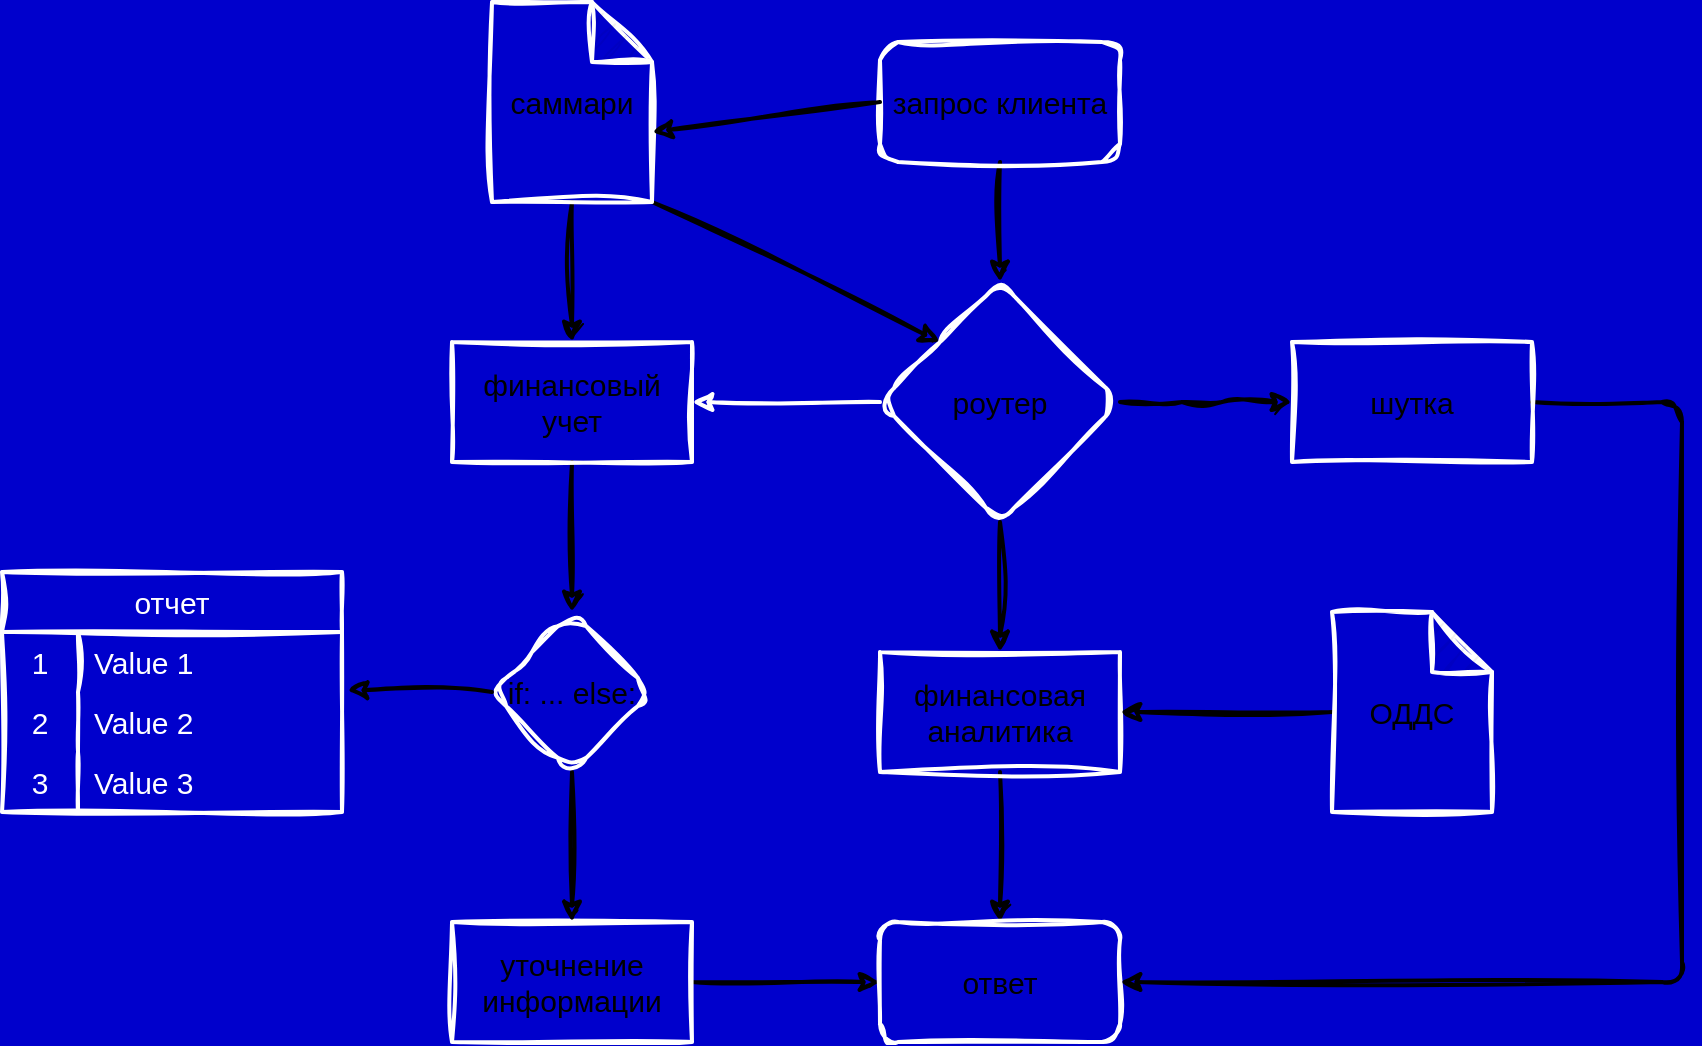 <mxfile scale="1" border="5">
    <diagram id="DygxBxDoU2bb-XoBJA6e" name="проект">
        <mxGraphModel dx="779" dy="723" grid="1" gridSize="40" guides="1" tooltips="1" connect="1" arrows="1" fold="1" page="0" pageScale="1" pageWidth="827" pageHeight="1169" background="light-dark(#0000CC,#0000CC)" math="0" shadow="0" adaptiveColors="auto">
            <root>
                <mxCell id="0"/>
                <mxCell id="1" parent="0"/>
                <mxCell id="112" value="" style="edgeStyle=none;strokeWidth=2;sketch=1;curveFitting=1;jiggle=2;labelBackgroundColor=none;fontColor=default;" edge="1" parent="1" source="68" target="5">
                    <mxGeometry relative="1" as="geometry"/>
                </mxCell>
                <mxCell id="68" value="запрос клиента" style="rounded=1;whiteSpace=wrap;fontFamily=Helvetica;fontSize=15;fontColor=default;labelBackgroundColor=none;strokeColor=light-dark(#FFFFFF,#FFFFFF);strokeWidth=2;fillColor=none;align=center;labelBorderColor=none;swimlaneLine=1;shadow=0;sketch=1;curveFitting=1;jiggle=2;" parent="1" vertex="1">
                    <mxGeometry x="479" y="180" width="120" height="60" as="geometry"/>
                </mxCell>
                <mxCell id="9" value="" style="edgeStyle=none;shape=connector;rounded=1;strokeColor=light-dark(#FFFFFF,#FFFFFF);strokeWidth=2;align=center;verticalAlign=middle;fontFamily=Helvetica;fontSize=15;fontColor=default;labelBorderColor=none;labelBackgroundColor=none;endArrow=classic;swimlaneLine=1;startArrow=none;startFill=0;shadow=0;sketch=1;curveFitting=1;jiggle=2;endFill=1;" parent="1" source="5" target="8" edge="1">
                    <mxGeometry relative="1" as="geometry"/>
                </mxCell>
                <mxCell id="128" value="" style="edgeStyle=none;exitX=0.5;exitY=1;exitDx=0;exitDy=0;entryX=0.5;entryY=0;entryDx=0;entryDy=0;strokeWidth=2;sketch=1;curveFitting=1;jiggle=2;labelBackgroundColor=none;fontColor=default;" edge="1" parent="1" source="5" target="12">
                    <mxGeometry relative="1" as="geometry"/>
                </mxCell>
                <mxCell id="132" style="edgeStyle=none;html=1;exitX=1;exitY=0.5;exitDx=0;exitDy=0;entryX=0;entryY=0.5;entryDx=0;entryDy=0;rounded=1;sketch=1;jiggle=2;curveFitting=1;strokeColor=default;strokeWidth=2;align=center;verticalAlign=middle;fontFamily=Helvetica;fontSize=11;fontColor=default;labelBackgroundColor=none;endArrow=classic;" edge="1" parent="1" source="5" target="131">
                    <mxGeometry relative="1" as="geometry">
                        <Array as="points">
                            <mxPoint x="640" y="360"/>
                        </Array>
                    </mxGeometry>
                </mxCell>
                <mxCell id="5" value="роутер" style="rhombus;whiteSpace=wrap;rounded=1;glass=0;strokeColor=light-dark(#FFFFFF,#FFFFFF);strokeWidth=2;align=center;verticalAlign=middle;fontFamily=Helvetica;fontSize=15;fontColor=default;labelBorderColor=none;labelBackgroundColor=none;fillColor=none;swimlaneLine=1;shadow=0;sketch=1;curveFitting=1;jiggle=2;" parent="1" vertex="1">
                    <mxGeometry x="479" y="300" width="120" height="120" as="geometry"/>
                </mxCell>
                <mxCell id="119" value="" style="edgeStyle=none;exitX=0.5;exitY=1;exitDx=0;exitDy=0;entryX=0.5;entryY=0;entryDx=0;entryDy=0;strokeWidth=2;sketch=1;curveFitting=1;jiggle=2;labelBackgroundColor=none;fontColor=default;" edge="1" parent="1" source="8" target="116">
                    <mxGeometry relative="1" as="geometry"/>
                </mxCell>
                <mxCell id="8" value="финансовый учет" style="rounded=0;whiteSpace=wrap;glass=0;strokeColor=light-dark(#FFFFFF,#FFFFFF);strokeWidth=2;align=center;verticalAlign=middle;fontFamily=Helvetica;fontSize=15;fontColor=default;labelBorderColor=none;labelBackgroundColor=none;fillColor=none;swimlaneLine=1;shadow=0;sketch=1;curveFitting=1;jiggle=2;" parent="1" vertex="1">
                    <mxGeometry x="265" y="330" width="120" height="60" as="geometry"/>
                </mxCell>
                <mxCell id="130" value="" style="edgeStyle=none;exitX=1;exitY=0.5;exitDx=0;exitDy=0;entryX=0;entryY=0.5;entryDx=0;entryDy=0;strokeWidth=2;sketch=1;curveFitting=1;jiggle=2;labelBackgroundColor=none;fontColor=default;" edge="1" parent="1" source="10" target="88">
                    <mxGeometry relative="1" as="geometry"/>
                </mxCell>
                <mxCell id="10" value="уточнение информации" style="rounded=0;whiteSpace=wrap;glass=0;strokeColor=light-dark(#FFFFFF,#FFFFFF);strokeWidth=2;align=center;verticalAlign=middle;fontFamily=Helvetica;fontSize=15;fontColor=default;labelBorderColor=none;labelBackgroundColor=none;fillColor=none;swimlaneLine=1;shadow=0;sketch=1;curveFitting=1;jiggle=2;" parent="1" vertex="1">
                    <mxGeometry x="265" y="620" width="120" height="60" as="geometry"/>
                </mxCell>
                <mxCell id="129" value="" style="edgeStyle=none;exitX=0.5;exitY=1;exitDx=0;exitDy=0;entryX=0.5;entryY=0;entryDx=0;entryDy=0;strokeWidth=2;sketch=1;curveFitting=1;jiggle=2;labelBackgroundColor=none;fontColor=default;" edge="1" parent="1" source="12" target="88">
                    <mxGeometry relative="1" as="geometry"/>
                </mxCell>
                <mxCell id="12" value="финансовая аналитика" style="rounded=0;whiteSpace=wrap;glass=0;strokeColor=light-dark(#FFFFFF,#FFFFFF);strokeWidth=2;align=center;verticalAlign=middle;fontFamily=Helvetica;fontSize=15;fontColor=default;labelBorderColor=none;labelBackgroundColor=none;fillColor=none;swimlaneLine=1;shadow=0;sketch=1;curveFitting=1;jiggle=2;" parent="1" vertex="1">
                    <mxGeometry x="479" y="485" width="120" height="60" as="geometry"/>
                </mxCell>
                <mxCell id="134" style="edgeStyle=none;html=1;exitX=0.5;exitY=1;exitDx=0;exitDy=0;exitPerimeter=0;entryX=0.5;entryY=0;entryDx=0;entryDy=0;rounded=1;sketch=1;jiggle=2;curveFitting=1;strokeColor=default;strokeWidth=2;align=center;verticalAlign=middle;fontFamily=Helvetica;fontSize=11;fontColor=default;labelBackgroundColor=none;endArrow=classic;" edge="1" parent="1" source="33" target="8">
                    <mxGeometry relative="1" as="geometry"/>
                </mxCell>
                <mxCell id="135" style="edgeStyle=none;html=1;exitX=1;exitY=1;exitDx=0;exitDy=0;exitPerimeter=0;entryX=0;entryY=0;entryDx=0;entryDy=0;rounded=1;sketch=1;jiggle=2;curveFitting=1;strokeColor=default;strokeWidth=2;align=center;verticalAlign=middle;fontFamily=Helvetica;fontSize=11;fontColor=default;labelBackgroundColor=none;endArrow=classic;" edge="1" parent="1" source="33" target="5">
                    <mxGeometry relative="1" as="geometry"/>
                </mxCell>
                <mxCell id="33" value="саммари" style="shape=note;whiteSpace=wrap;backgroundOutline=1;darkOpacity=0.05;rounded=1;glass=0;strokeColor=light-dark(#FFFFFF,#FFFFFF);strokeWidth=2;align=center;verticalAlign=middle;fontFamily=Helvetica;fontSize=15;fontColor=default;labelBorderColor=none;labelBackgroundColor=none;fillColor=none;swimlaneLine=1;textShadow=0;shadow=0;sketch=1;curveFitting=1;jiggle=2;" parent="1" vertex="1">
                    <mxGeometry x="285" y="160" width="80" height="100" as="geometry"/>
                </mxCell>
                <mxCell id="77" value="отчет" style="shape=table;startSize=30;container=1;collapsible=0;childLayout=tableLayout;fixedRows=1;rowLines=0;fontStyle=0;strokeColor=light-dark(#FFFFFF,#FFFFFF);fontSize=15;fontFamily=Helvetica;fontColor=light-dark(#FFFFFF,#FFFFFF);labelBackgroundColor=none;strokeWidth=2;fillColor=none;labelBorderColor=none;swimlaneLine=1;whiteSpace=wrap;shadow=0;sketch=1;curveFitting=1;jiggle=2;" parent="1" vertex="1">
                    <mxGeometry x="40" y="445" width="170" height="120" as="geometry"/>
                </mxCell>
                <mxCell id="78" value="" style="shape=tableRow;horizontal=0;startSize=0;swimlaneHead=0;swimlaneBody=0;top=0;left=0;bottom=0;right=0;collapsible=0;dropTarget=0;fillColor=none;points=[[0,0.5],[1,0.5]];portConstraint=eastwest;strokeColor=light-dark(#FFFFFF,#FFFFFF);fontSize=15;fontFamily=Helvetica;fontColor=light-dark(#FFFFFF,#FFFFFF);labelBackgroundColor=none;strokeWidth=2;labelBorderColor=none;swimlaneLine=1;whiteSpace=wrap;shadow=0;sketch=1;curveFitting=1;jiggle=2;" parent="77" vertex="1">
                    <mxGeometry y="30" width="170" height="30" as="geometry"/>
                </mxCell>
                <mxCell id="79" value="1" style="shape=partialRectangle;html=1;whiteSpace=wrap;connectable=0;fillColor=none;top=0;left=0;bottom=0;right=0;overflow=hidden;pointerEvents=1;strokeColor=light-dark(#FFFFFF,#FFFFFF);fontSize=15;fontFamily=Helvetica;fontColor=light-dark(#FFFFFF,#FFFFFF);labelBackgroundColor=none;strokeWidth=2;labelBorderColor=none;swimlaneLine=1;shadow=0;sketch=1;curveFitting=1;jiggle=2;" parent="78" vertex="1">
                    <mxGeometry width="38" height="30" as="geometry">
                        <mxRectangle width="38" height="30" as="alternateBounds"/>
                    </mxGeometry>
                </mxCell>
                <mxCell id="80" value="&lt;font style=&quot;&quot;&gt;Value 1&lt;/font&gt;" style="shape=partialRectangle;html=1;whiteSpace=wrap;connectable=0;fillColor=none;top=0;left=0;bottom=0;right=0;align=left;spacingLeft=6;overflow=hidden;strokeColor=light-dark(#FFFFFF,#FFFFFF);fontSize=15;fontFamily=Helvetica;fontColor=light-dark(#FFFFFF,#FFFFFF);labelBackgroundColor=none;strokeWidth=2;labelBorderColor=none;swimlaneLine=1;shadow=0;sketch=1;curveFitting=1;jiggle=2;" parent="78" vertex="1">
                    <mxGeometry x="38" width="132" height="30" as="geometry">
                        <mxRectangle width="132" height="30" as="alternateBounds"/>
                    </mxGeometry>
                </mxCell>
                <mxCell id="81" value="" style="shape=tableRow;horizontal=0;startSize=0;swimlaneHead=0;swimlaneBody=0;top=0;left=0;bottom=0;right=0;collapsible=0;dropTarget=0;fillColor=none;points=[[0,0.5],[1,0.5]];portConstraint=eastwest;strokeColor=light-dark(#FFFFFF,#FFFFFF);fontSize=15;fontFamily=Helvetica;fontColor=light-dark(#FFFFFF,#FFFFFF);labelBackgroundColor=default;strokeWidth=2;labelBorderColor=none;swimlaneLine=1;whiteSpace=wrap;shadow=0;sketch=1;curveFitting=1;jiggle=2;" parent="77" vertex="1">
                    <mxGeometry y="60" width="170" height="30" as="geometry"/>
                </mxCell>
                <mxCell id="82" value="2" style="shape=partialRectangle;html=1;whiteSpace=wrap;connectable=0;fillColor=none;top=0;left=0;bottom=0;right=0;overflow=hidden;strokeColor=light-dark(#FFFFFF,#FFFFFF);fontSize=15;fontFamily=Helvetica;fontColor=light-dark(#FFFFFF,#FFFFFF);labelBackgroundColor=none;strokeWidth=2;labelBorderColor=none;swimlaneLine=1;shadow=0;sketch=1;curveFitting=1;jiggle=2;" parent="81" vertex="1">
                    <mxGeometry width="38" height="30" as="geometry">
                        <mxRectangle width="38" height="30" as="alternateBounds"/>
                    </mxGeometry>
                </mxCell>
                <mxCell id="83" value="&lt;font&gt;Value 2&lt;/font&gt;" style="shape=partialRectangle;html=1;whiteSpace=wrap;connectable=0;fillColor=none;top=0;left=0;bottom=0;right=0;align=left;spacingLeft=6;overflow=hidden;strokeColor=light-dark(#FFFFFF,#FFFFFF);fontSize=15;fontFamily=Helvetica;fontColor=light-dark(#FFFFFF,#FFFFFF);labelBackgroundColor=none;strokeWidth=2;labelBorderColor=none;swimlaneLine=1;shadow=0;sketch=1;curveFitting=1;jiggle=2;" parent="81" vertex="1">
                    <mxGeometry x="38" width="132" height="30" as="geometry">
                        <mxRectangle width="132" height="30" as="alternateBounds"/>
                    </mxGeometry>
                </mxCell>
                <mxCell id="84" value="" style="shape=tableRow;horizontal=0;startSize=0;swimlaneHead=0;swimlaneBody=0;top=0;left=0;bottom=0;right=0;collapsible=0;dropTarget=0;fillColor=none;points=[[0,0.5],[1,0.5]];portConstraint=eastwest;strokeColor=light-dark(#FFFFFF,#FFFFFF);fontSize=15;fontFamily=Helvetica;fontColor=light-dark(#FFFFFF,#FFFFFF);labelBackgroundColor=default;strokeWidth=2;labelBorderColor=none;swimlaneLine=1;whiteSpace=wrap;shadow=0;sketch=1;curveFitting=1;jiggle=2;" parent="77" vertex="1">
                    <mxGeometry y="90" width="170" height="30" as="geometry"/>
                </mxCell>
                <mxCell id="85" value="3" style="shape=partialRectangle;html=1;whiteSpace=wrap;connectable=0;fillColor=none;top=0;left=0;bottom=0;right=0;overflow=hidden;strokeColor=light-dark(#FFFFFF,#FFFFFF);fontSize=15;fontFamily=Helvetica;fontColor=light-dark(#FFFFFF,#FFFFFF);labelBackgroundColor=none;strokeWidth=2;labelBorderColor=none;swimlaneLine=1;shadow=0;sketch=1;curveFitting=1;jiggle=2;" parent="84" vertex="1">
                    <mxGeometry width="38" height="30" as="geometry">
                        <mxRectangle width="38" height="30" as="alternateBounds"/>
                    </mxGeometry>
                </mxCell>
                <mxCell id="86" value="&lt;font&gt;Value 3&lt;/font&gt;" style="shape=partialRectangle;html=1;whiteSpace=wrap;connectable=0;fillColor=none;top=0;left=0;bottom=0;right=0;align=left;spacingLeft=6;overflow=hidden;strokeColor=light-dark(#FFFFFF,#FFFFFF);fontSize=15;fontFamily=Helvetica;fontColor=light-dark(#FFFFFF,#FFFFFF);labelBackgroundColor=none;strokeWidth=2;labelBorderColor=none;swimlaneLine=1;shadow=0;sketch=1;curveFitting=1;jiggle=2;" parent="84" vertex="1">
                    <mxGeometry x="38" width="132" height="30" as="geometry">
                        <mxRectangle width="132" height="30" as="alternateBounds"/>
                    </mxGeometry>
                </mxCell>
                <mxCell id="88" value="ответ" style="rounded=1;whiteSpace=wrap;glass=0;strokeColor=light-dark(#FFFFFF,#FFFFFF);strokeWidth=2;align=center;verticalAlign=middle;fontFamily=Helvetica;fontSize=15;fontColor=default;labelBorderColor=none;labelBackgroundColor=none;fillColor=none;swimlaneLine=1;shadow=0;sketch=1;curveFitting=1;jiggle=2;" parent="1" vertex="1">
                    <mxGeometry x="479" y="620" width="120" height="60" as="geometry"/>
                </mxCell>
                <mxCell id="125" value="" style="edgeStyle=none;exitX=0.5;exitY=1;exitDx=0;exitDy=0;entryX=0.5;entryY=0;entryDx=0;entryDy=0;strokeWidth=2;flowAnimation=0;sketch=1;curveFitting=1;jiggle=2;labelBackgroundColor=none;fontColor=default;" edge="1" parent="1" source="116" target="10">
                    <mxGeometry relative="1" as="geometry"/>
                </mxCell>
                <mxCell id="116" value="if: ... else:" style="rhombus;whiteSpace=wrap;rounded=1;shadow=0;glass=0;sketch=1;jiggle=2;curveFitting=1;strokeColor=light-dark(#FFFFFF,#FFFFFF);strokeWidth=2;align=center;verticalAlign=middle;fontFamily=Helvetica;fontSize=15;fontColor=default;labelBorderColor=none;labelBackgroundColor=none;fillColor=none;" vertex="1" parent="1">
                    <mxGeometry x="285" y="465" width="80" height="80" as="geometry"/>
                </mxCell>
                <mxCell id="127" value="" style="edgeStyle=none;exitX=0;exitY=0.5;exitDx=0;exitDy=0;entryX=1.015;entryY=-0.033;entryDx=0;entryDy=0;entryPerimeter=0;strokeWidth=2;sketch=1;curveFitting=1;jiggle=2;labelBackgroundColor=none;fontColor=default;" edge="1" parent="1" source="116" target="81">
                    <mxGeometry relative="1" as="geometry"/>
                </mxCell>
                <mxCell id="139" style="edgeStyle=none;html=1;exitX=1;exitY=0.5;exitDx=0;exitDy=0;entryX=1;entryY=0.5;entryDx=0;entryDy=0;rounded=1;sketch=1;jiggle=2;curveFitting=1;strokeColor=default;strokeWidth=2;align=center;verticalAlign=middle;fontFamily=Helvetica;fontSize=11;fontColor=default;labelBackgroundColor=none;endArrow=classic;" edge="1" parent="1" source="131" target="88">
                    <mxGeometry relative="1" as="geometry">
                        <Array as="points">
                            <mxPoint x="880" y="360"/>
                            <mxPoint x="880" y="650"/>
                        </Array>
                    </mxGeometry>
                </mxCell>
                <mxCell id="131" value="шутка" style="rounded=0;whiteSpace=wrap;glass=0;strokeColor=light-dark(#FFFFFF,#FFFFFF);strokeWidth=2;align=center;verticalAlign=middle;fontFamily=Helvetica;fontSize=15;fontColor=default;labelBorderColor=none;labelBackgroundColor=none;fillColor=none;swimlaneLine=1;shadow=0;sketch=1;curveFitting=1;jiggle=2;" vertex="1" parent="1">
                    <mxGeometry x="685" y="330" width="120" height="60" as="geometry"/>
                </mxCell>
                <mxCell id="133" style="edgeStyle=none;html=1;exitX=0;exitY=0.5;exitDx=0;exitDy=0;entryX=0;entryY=0;entryDx=80;entryDy=65;entryPerimeter=0;rounded=1;sketch=1;jiggle=2;curveFitting=1;strokeColor=default;strokeWidth=2;align=center;verticalAlign=middle;fontFamily=Helvetica;fontSize=11;fontColor=default;labelBackgroundColor=none;endArrow=classic;" edge="1" parent="1" source="68" target="33">
                    <mxGeometry relative="1" as="geometry"/>
                </mxCell>
                <mxCell id="138" style="edgeStyle=none;html=1;exitX=0;exitY=0.5;exitDx=0;exitDy=0;exitPerimeter=0;entryX=1;entryY=0.5;entryDx=0;entryDy=0;rounded=1;sketch=1;jiggle=2;curveFitting=1;strokeColor=default;strokeWidth=2;align=center;verticalAlign=middle;fontFamily=Helvetica;fontSize=11;fontColor=default;labelBackgroundColor=none;endArrow=classic;" edge="1" parent="1" source="137" target="12">
                    <mxGeometry relative="1" as="geometry"/>
                </mxCell>
                <mxCell id="137" value="ОДДС" style="shape=note;whiteSpace=wrap;backgroundOutline=1;darkOpacity=0.05;rounded=1;glass=0;strokeColor=light-dark(#FFFFFF,#FFFFFF);strokeWidth=2;align=center;verticalAlign=middle;fontFamily=Helvetica;fontSize=15;fontColor=default;labelBorderColor=none;labelBackgroundColor=none;fillColor=none;swimlaneLine=1;textShadow=0;shadow=0;sketch=1;curveFitting=1;jiggle=2;" vertex="1" parent="1">
                    <mxGeometry x="705" y="465" width="80" height="100" as="geometry"/>
                </mxCell>
            </root>
        </mxGraphModel>
    </diagram>
</mxfile>